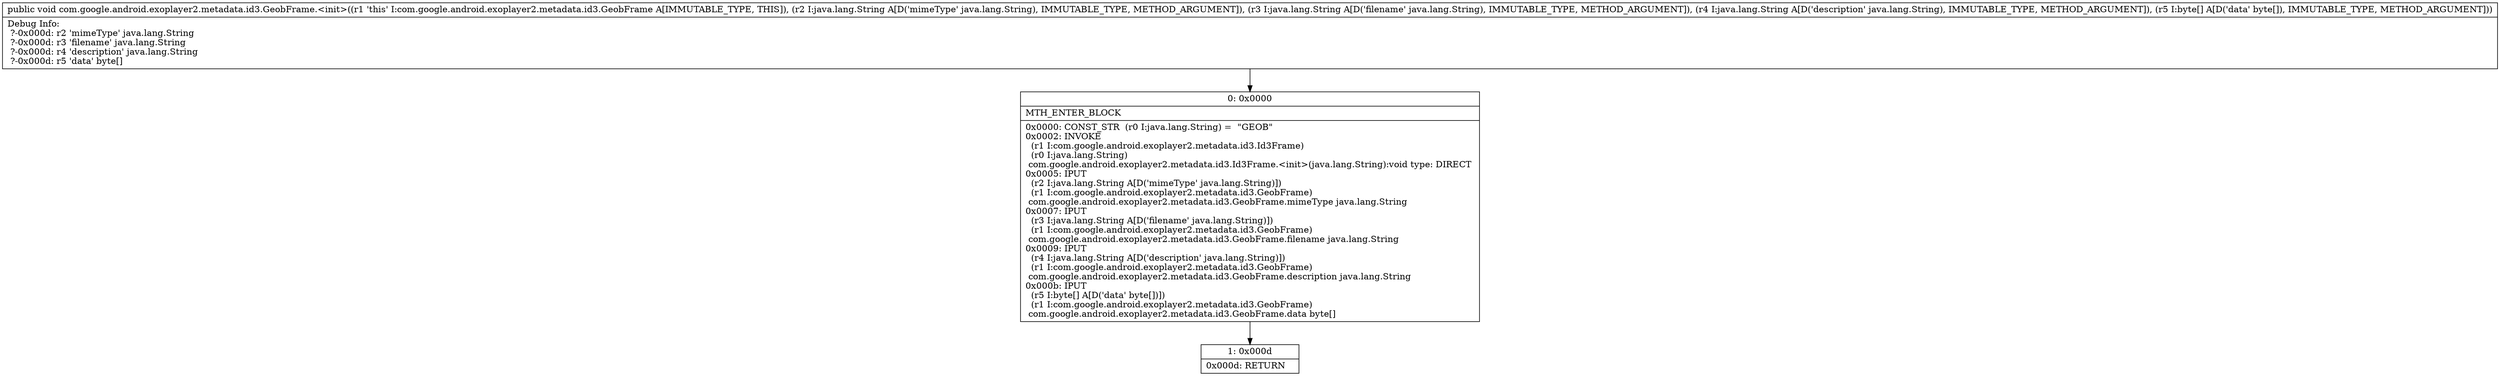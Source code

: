 digraph "CFG forcom.google.android.exoplayer2.metadata.id3.GeobFrame.\<init\>(Ljava\/lang\/String;Ljava\/lang\/String;Ljava\/lang\/String;[B)V" {
Node_0 [shape=record,label="{0\:\ 0x0000|MTH_ENTER_BLOCK\l|0x0000: CONST_STR  (r0 I:java.lang.String) =  \"GEOB\" \l0x0002: INVOKE  \l  (r1 I:com.google.android.exoplayer2.metadata.id3.Id3Frame)\l  (r0 I:java.lang.String)\l com.google.android.exoplayer2.metadata.id3.Id3Frame.\<init\>(java.lang.String):void type: DIRECT \l0x0005: IPUT  \l  (r2 I:java.lang.String A[D('mimeType' java.lang.String)])\l  (r1 I:com.google.android.exoplayer2.metadata.id3.GeobFrame)\l com.google.android.exoplayer2.metadata.id3.GeobFrame.mimeType java.lang.String \l0x0007: IPUT  \l  (r3 I:java.lang.String A[D('filename' java.lang.String)])\l  (r1 I:com.google.android.exoplayer2.metadata.id3.GeobFrame)\l com.google.android.exoplayer2.metadata.id3.GeobFrame.filename java.lang.String \l0x0009: IPUT  \l  (r4 I:java.lang.String A[D('description' java.lang.String)])\l  (r1 I:com.google.android.exoplayer2.metadata.id3.GeobFrame)\l com.google.android.exoplayer2.metadata.id3.GeobFrame.description java.lang.String \l0x000b: IPUT  \l  (r5 I:byte[] A[D('data' byte[])])\l  (r1 I:com.google.android.exoplayer2.metadata.id3.GeobFrame)\l com.google.android.exoplayer2.metadata.id3.GeobFrame.data byte[] \l}"];
Node_1 [shape=record,label="{1\:\ 0x000d|0x000d: RETURN   \l}"];
MethodNode[shape=record,label="{public void com.google.android.exoplayer2.metadata.id3.GeobFrame.\<init\>((r1 'this' I:com.google.android.exoplayer2.metadata.id3.GeobFrame A[IMMUTABLE_TYPE, THIS]), (r2 I:java.lang.String A[D('mimeType' java.lang.String), IMMUTABLE_TYPE, METHOD_ARGUMENT]), (r3 I:java.lang.String A[D('filename' java.lang.String), IMMUTABLE_TYPE, METHOD_ARGUMENT]), (r4 I:java.lang.String A[D('description' java.lang.String), IMMUTABLE_TYPE, METHOD_ARGUMENT]), (r5 I:byte[] A[D('data' byte[]), IMMUTABLE_TYPE, METHOD_ARGUMENT]))  | Debug Info:\l  ?\-0x000d: r2 'mimeType' java.lang.String\l  ?\-0x000d: r3 'filename' java.lang.String\l  ?\-0x000d: r4 'description' java.lang.String\l  ?\-0x000d: r5 'data' byte[]\l}"];
MethodNode -> Node_0;
Node_0 -> Node_1;
}

